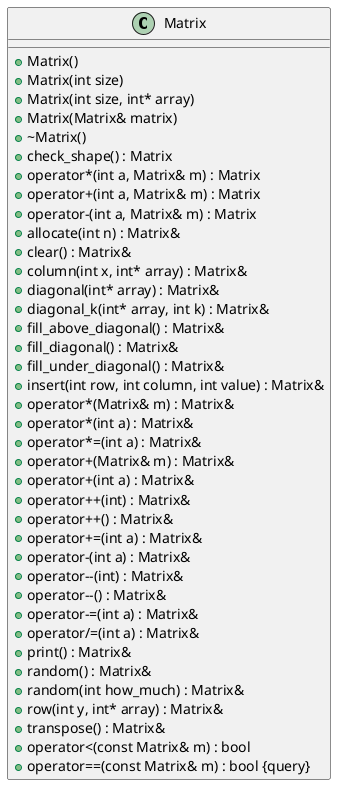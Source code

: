 @startuml inline_umlgraph_1.png
class Matrix {
+Matrix()
+Matrix(int size)
+Matrix(int size, int* array)
+Matrix(Matrix& matrix)
+~Matrix()
+check_shape() : Matrix
+operator*(int a, Matrix& m) : Matrix
+operator+(int a, Matrix& m) : Matrix
+operator-(int a, Matrix& m) : Matrix
+allocate(int n) : Matrix&
+clear() : Matrix&
+column(int x, int* array) : Matrix&
+diagonal(int* array) : Matrix&
+diagonal_k(int* array, int k) : Matrix&
+fill_above_diagonal() : Matrix&
+fill_diagonal() : Matrix&
+fill_under_diagonal() : Matrix&
+insert(int row, int column, int value) : Matrix&
+operator*(Matrix& m) : Matrix&
+operator*(int a) : Matrix&
+operator*=(int a) : Matrix&
+operator+(Matrix& m) : Matrix&
+operator+(int a) : Matrix&
+operator++(int) : Matrix&
+operator++() : Matrix&
+operator+=(int a) : Matrix&
+operator-(int a) : Matrix&
+operator--(int) : Matrix&
+operator--() : Matrix&
+operator-=(int a) : Matrix&
+operator/=(int a) : Matrix&
+print() : Matrix&
+random() : Matrix&
+random(int how_much) : Matrix&
+row(int y, int* array) : Matrix&
+transpose() : Matrix&
+operator<(const Matrix& m) : bool
+operator==(const Matrix& m) : bool {query}

}
@enduml
